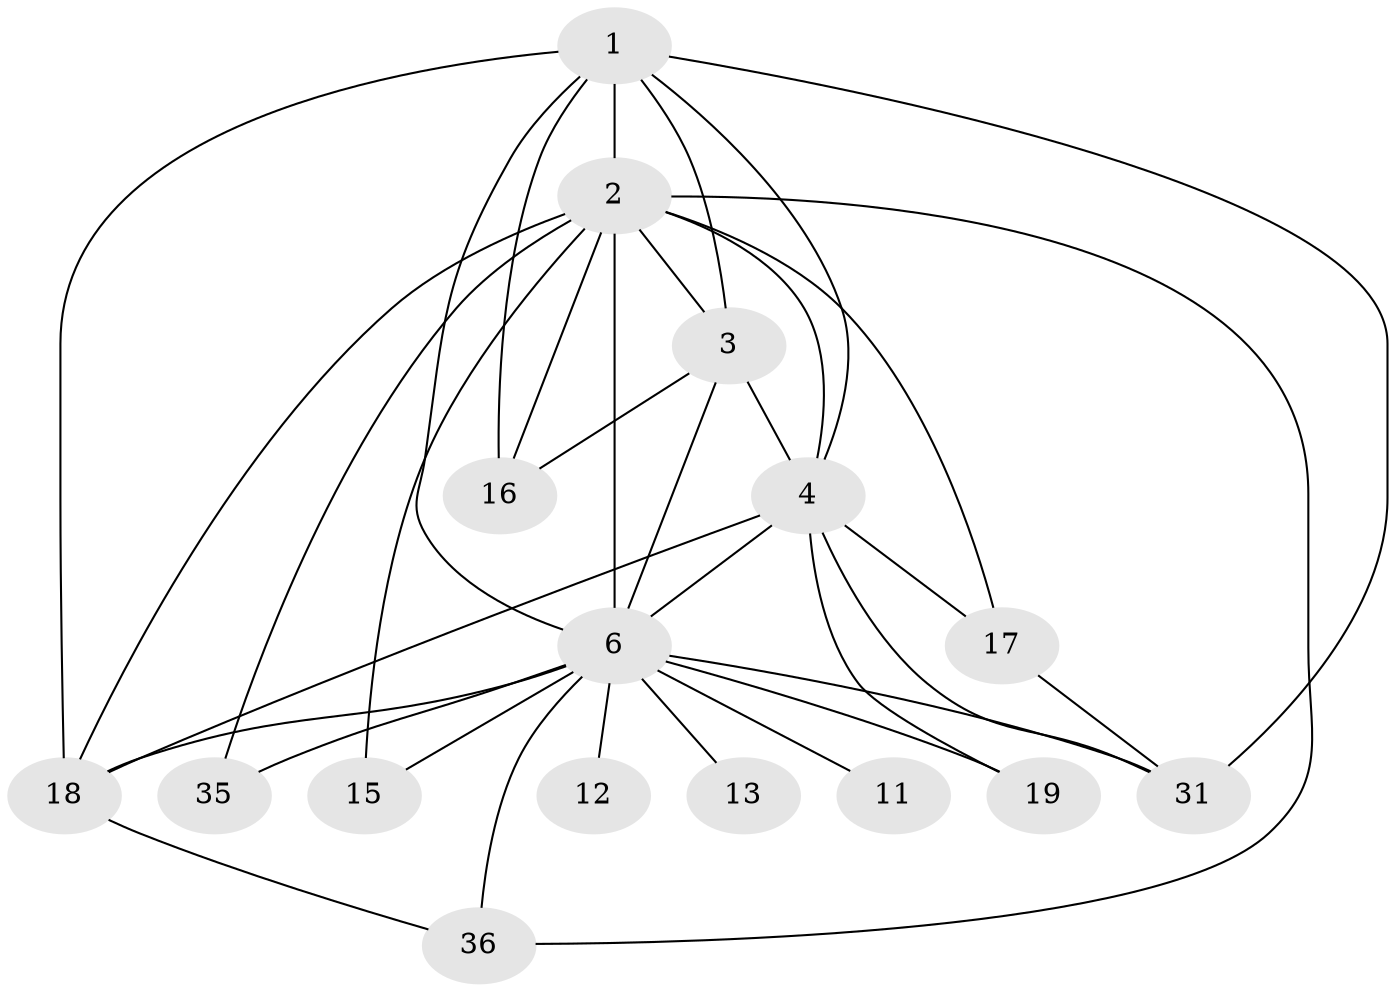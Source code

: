 // original degree distribution, {16: 0.05454545454545454, 15: 0.05454545454545454, 14: 0.01818181818181818, 19: 0.01818181818181818, 18: 0.01818181818181818, 12: 0.01818181818181818, 2: 0.5818181818181818, 3: 0.14545454545454545, 8: 0.01818181818181818, 4: 0.05454545454545454, 6: 0.01818181818181818}
// Generated by graph-tools (version 1.1) at 2025/17/03/04/25 18:17:38]
// undirected, 16 vertices, 35 edges
graph export_dot {
graph [start="1"]
  node [color=gray90,style=filled];
  1 [super="+26+39"];
  2 [super="+5+14+40+33+25+54"];
  3 [super="+22"];
  4 [super="+32+10+27"];
  6 [super="+8+7+20"];
  11;
  12;
  13;
  15;
  16 [super="+37"];
  17 [super="+41"];
  18 [super="+48+51+34+42+43"];
  19;
  31 [super="+52"];
  35;
  36;
  1 -- 2 [weight=4];
  1 -- 3 [weight=2];
  1 -- 4 [weight=2];
  1 -- 6 [weight=4];
  1 -- 18;
  1 -- 16;
  1 -- 31;
  2 -- 3 [weight=5];
  2 -- 4 [weight=8];
  2 -- 6 [weight=15];
  2 -- 15;
  2 -- 16;
  2 -- 17;
  2 -- 18 [weight=4];
  2 -- 35;
  2 -- 36;
  3 -- 4 [weight=2];
  3 -- 6 [weight=5];
  3 -- 16;
  4 -- 6 [weight=8];
  4 -- 17;
  4 -- 31 [weight=2];
  4 -- 18 [weight=2];
  4 -- 19;
  6 -- 11 [weight=2];
  6 -- 13 [weight=2];
  6 -- 36;
  6 -- 19;
  6 -- 35 [weight=2];
  6 -- 12;
  6 -- 15;
  6 -- 31 [weight=2];
  6 -- 18;
  17 -- 31;
  18 -- 36;
}
